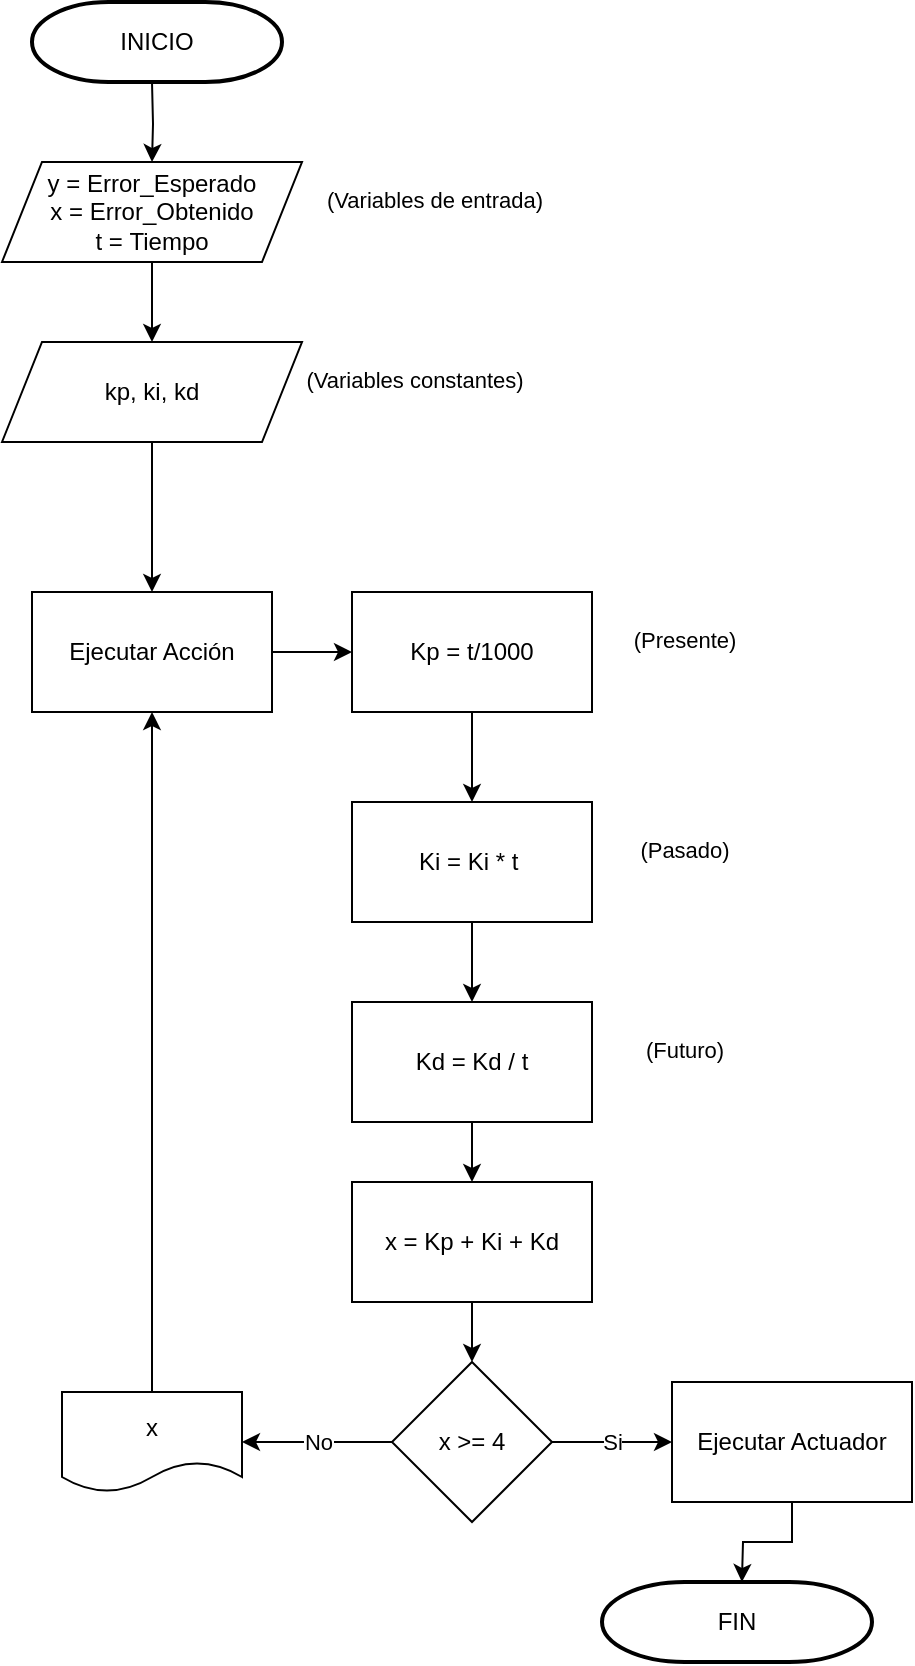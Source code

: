 <mxfile version="16.5.5" type="github">
  <diagram id="C5RBs43oDa-KdzZeNtuy" name="Page-1">
    <mxGraphModel dx="790" dy="462" grid="1" gridSize="10" guides="1" tooltips="1" connect="1" arrows="1" fold="1" page="1" pageScale="1" pageWidth="827" pageHeight="1169" math="0" shadow="0">
      <root>
        <mxCell id="WIyWlLk6GJQsqaUBKTNV-0" />
        <mxCell id="WIyWlLk6GJQsqaUBKTNV-1" parent="WIyWlLk6GJQsqaUBKTNV-0" />
        <mxCell id="5BcaOqx7kz7zb052mj5V-5" value="" style="edgeStyle=orthogonalEdgeStyle;rounded=0;orthogonalLoop=1;jettySize=auto;html=1;entryX=0.5;entryY=0;entryDx=0;entryDy=0;" parent="WIyWlLk6GJQsqaUBKTNV-1" target="5BcaOqx7kz7zb052mj5V-6" edge="1">
          <mxGeometry relative="1" as="geometry">
            <mxPoint x="285" y="190" as="targetPoint" />
            <mxPoint x="285" y="150" as="sourcePoint" />
          </mxGeometry>
        </mxCell>
        <mxCell id="5BcaOqx7kz7zb052mj5V-8" value="" style="edgeStyle=orthogonalEdgeStyle;rounded=0;orthogonalLoop=1;jettySize=auto;html=1;" parent="WIyWlLk6GJQsqaUBKTNV-1" source="5BcaOqx7kz7zb052mj5V-6" target="5BcaOqx7kz7zb052mj5V-7" edge="1">
          <mxGeometry relative="1" as="geometry" />
        </mxCell>
        <mxCell id="5BcaOqx7kz7zb052mj5V-6" value="&lt;font style=&quot;vertical-align: inherit&quot;&gt;&lt;font style=&quot;vertical-align: inherit&quot;&gt;y =&amp;nbsp;&lt;/font&gt;&lt;/font&gt;&lt;font style=&quot;vertical-align: inherit&quot;&gt;&lt;font style=&quot;vertical-align: inherit&quot;&gt;Error_Esperado&lt;/font&gt;&lt;/font&gt;&lt;br&gt;&lt;font style=&quot;vertical-align: inherit&quot;&gt;&lt;font style=&quot;vertical-align: inherit&quot;&gt;x =&amp;nbsp;&lt;/font&gt;&lt;/font&gt;&lt;font style=&quot;vertical-align: inherit&quot;&gt;&lt;font style=&quot;vertical-align: inherit&quot;&gt;Error_Obtenido&lt;/font&gt;&lt;/font&gt;&lt;br&gt;&lt;font style=&quot;vertical-align: inherit&quot;&gt;&lt;font style=&quot;vertical-align: inherit&quot;&gt;t =&amp;nbsp;&lt;/font&gt;&lt;/font&gt;&lt;font style=&quot;vertical-align: inherit&quot;&gt;&lt;font style=&quot;vertical-align: inherit&quot;&gt;Tiempo&lt;/font&gt;&lt;/font&gt;" style="shape=parallelogram;perimeter=parallelogramPerimeter;whiteSpace=wrap;html=1;fixedSize=1;" parent="WIyWlLk6GJQsqaUBKTNV-1" vertex="1">
          <mxGeometry x="210" y="190" width="150" height="50" as="geometry" />
        </mxCell>
        <mxCell id="5BcaOqx7kz7zb052mj5V-22" value="" style="edgeStyle=orthogonalEdgeStyle;rounded=0;orthogonalLoop=1;jettySize=auto;html=1;" parent="WIyWlLk6GJQsqaUBKTNV-1" source="5BcaOqx7kz7zb052mj5V-7" target="5BcaOqx7kz7zb052mj5V-21" edge="1">
          <mxGeometry relative="1" as="geometry" />
        </mxCell>
        <mxCell id="5BcaOqx7kz7zb052mj5V-7" value="&lt;font style=&quot;vertical-align: inherit&quot;&gt;&lt;font style=&quot;vertical-align: inherit&quot;&gt;&lt;font style=&quot;vertical-align: inherit&quot;&gt;&lt;font style=&quot;vertical-align: inherit&quot;&gt;&lt;font style=&quot;vertical-align: inherit&quot;&gt;&lt;font style=&quot;vertical-align: inherit&quot;&gt;&lt;font style=&quot;vertical-align: inherit&quot;&gt;&lt;font style=&quot;vertical-align: inherit&quot;&gt;kp, ki, kd&lt;/font&gt;&lt;/font&gt;&lt;/font&gt;&lt;/font&gt;&lt;/font&gt;&lt;/font&gt;&lt;/font&gt;&lt;/font&gt;" style="shape=parallelogram;perimeter=parallelogramPerimeter;whiteSpace=wrap;html=1;fixedSize=1;" parent="WIyWlLk6GJQsqaUBKTNV-1" vertex="1">
          <mxGeometry x="210" y="280" width="150" height="50" as="geometry" />
        </mxCell>
        <mxCell id="5BcaOqx7kz7zb052mj5V-14" value="" style="edgeStyle=orthogonalEdgeStyle;rounded=0;orthogonalLoop=1;jettySize=auto;html=1;" parent="WIyWlLk6GJQsqaUBKTNV-1" source="5BcaOqx7kz7zb052mj5V-11" target="5BcaOqx7kz7zb052mj5V-13" edge="1">
          <mxGeometry relative="1" as="geometry" />
        </mxCell>
        <mxCell id="5BcaOqx7kz7zb052mj5V-11" value="&lt;font style=&quot;vertical-align: inherit&quot;&gt;&lt;font style=&quot;vertical-align: inherit&quot;&gt;Kp = t/1000&lt;/font&gt;&lt;/font&gt;" style="whiteSpace=wrap;html=1;" parent="WIyWlLk6GJQsqaUBKTNV-1" vertex="1">
          <mxGeometry x="385" y="405" width="120" height="60" as="geometry" />
        </mxCell>
        <mxCell id="5BcaOqx7kz7zb052mj5V-16" value="" style="edgeStyle=orthogonalEdgeStyle;rounded=0;orthogonalLoop=1;jettySize=auto;html=1;" parent="WIyWlLk6GJQsqaUBKTNV-1" source="5BcaOqx7kz7zb052mj5V-13" target="5BcaOqx7kz7zb052mj5V-15" edge="1">
          <mxGeometry relative="1" as="geometry" />
        </mxCell>
        <mxCell id="5BcaOqx7kz7zb052mj5V-13" value="&lt;font style=&quot;vertical-align: inherit&quot;&gt;&lt;font style=&quot;vertical-align: inherit&quot;&gt;&lt;font style=&quot;vertical-align: inherit&quot;&gt;&lt;font style=&quot;vertical-align: inherit&quot;&gt;Ki = Ki * t&lt;/font&gt;&lt;/font&gt;&lt;span style=&quot;white-space: pre&quot;&gt;	&lt;/span&gt;&lt;/font&gt;&lt;/font&gt;" style="whiteSpace=wrap;html=1;" parent="WIyWlLk6GJQsqaUBKTNV-1" vertex="1">
          <mxGeometry x="385" y="510" width="120" height="60" as="geometry" />
        </mxCell>
        <mxCell id="5BcaOqx7kz7zb052mj5V-25" value="" style="edgeStyle=orthogonalEdgeStyle;rounded=0;orthogonalLoop=1;jettySize=auto;html=1;" parent="WIyWlLk6GJQsqaUBKTNV-1" source="5BcaOqx7kz7zb052mj5V-15" target="5BcaOqx7kz7zb052mj5V-24" edge="1">
          <mxGeometry relative="1" as="geometry" />
        </mxCell>
        <mxCell id="5BcaOqx7kz7zb052mj5V-15" value="&lt;font style=&quot;vertical-align: inherit&quot;&gt;&lt;font style=&quot;vertical-align: inherit&quot;&gt;&lt;font style=&quot;vertical-align: inherit&quot;&gt;&lt;font style=&quot;vertical-align: inherit&quot;&gt;Kd = Kd / t&lt;/font&gt;&lt;/font&gt;&lt;/font&gt;&lt;/font&gt;" style="whiteSpace=wrap;html=1;" parent="WIyWlLk6GJQsqaUBKTNV-1" vertex="1">
          <mxGeometry x="385" y="610" width="120" height="60" as="geometry" />
        </mxCell>
        <mxCell id="5BcaOqx7kz7zb052mj5V-18" value="(Presente)" style="edgeLabel;html=1;align=center;verticalAlign=middle;resizable=0;points=[];" parent="WIyWlLk6GJQsqaUBKTNV-1" vertex="1" connectable="0">
          <mxGeometry x="384.999" y="435" as="geometry">
            <mxPoint x="166" y="-6" as="offset" />
          </mxGeometry>
        </mxCell>
        <mxCell id="5BcaOqx7kz7zb052mj5V-19" value="(Pasado)" style="edgeLabel;html=1;align=center;verticalAlign=middle;resizable=0;points=[];" parent="WIyWlLk6GJQsqaUBKTNV-1" vertex="1" connectable="0">
          <mxGeometry x="384.999" y="540" as="geometry">
            <mxPoint x="166" y="-6" as="offset" />
          </mxGeometry>
        </mxCell>
        <mxCell id="5BcaOqx7kz7zb052mj5V-20" value="(Futuro)" style="edgeLabel;html=1;align=center;verticalAlign=middle;resizable=0;points=[];" parent="WIyWlLk6GJQsqaUBKTNV-1" vertex="1" connectable="0">
          <mxGeometry x="384.999" y="640" as="geometry">
            <mxPoint x="166" y="-6" as="offset" />
          </mxGeometry>
        </mxCell>
        <mxCell id="5BcaOqx7kz7zb052mj5V-23" value="" style="edgeStyle=orthogonalEdgeStyle;rounded=0;orthogonalLoop=1;jettySize=auto;html=1;" parent="WIyWlLk6GJQsqaUBKTNV-1" source="5BcaOqx7kz7zb052mj5V-21" target="5BcaOqx7kz7zb052mj5V-11" edge="1">
          <mxGeometry relative="1" as="geometry" />
        </mxCell>
        <mxCell id="5BcaOqx7kz7zb052mj5V-21" value="Ejecutar Acción" style="whiteSpace=wrap;html=1;" parent="WIyWlLk6GJQsqaUBKTNV-1" vertex="1">
          <mxGeometry x="225" y="405" width="120" height="60" as="geometry" />
        </mxCell>
        <mxCell id="5BcaOqx7kz7zb052mj5V-27" value="" style="edgeStyle=orthogonalEdgeStyle;rounded=0;orthogonalLoop=1;jettySize=auto;html=1;" parent="WIyWlLk6GJQsqaUBKTNV-1" source="5BcaOqx7kz7zb052mj5V-24" target="5BcaOqx7kz7zb052mj5V-26" edge="1">
          <mxGeometry relative="1" as="geometry" />
        </mxCell>
        <mxCell id="5BcaOqx7kz7zb052mj5V-24" value="&lt;font style=&quot;vertical-align: inherit&quot;&gt;&lt;font style=&quot;vertical-align: inherit&quot;&gt;&lt;font style=&quot;vertical-align: inherit&quot;&gt;&lt;font style=&quot;vertical-align: inherit&quot;&gt;x = Kp + Ki + Kd&lt;/font&gt;&lt;/font&gt;&lt;/font&gt;&lt;/font&gt;" style="whiteSpace=wrap;html=1;" parent="WIyWlLk6GJQsqaUBKTNV-1" vertex="1">
          <mxGeometry x="385" y="700" width="120" height="60" as="geometry" />
        </mxCell>
        <mxCell id="5BcaOqx7kz7zb052mj5V-29" value="Si" style="edgeStyle=orthogonalEdgeStyle;rounded=0;orthogonalLoop=1;jettySize=auto;html=1;" parent="WIyWlLk6GJQsqaUBKTNV-1" source="5BcaOqx7kz7zb052mj5V-26" target="5BcaOqx7kz7zb052mj5V-28" edge="1">
          <mxGeometry relative="1" as="geometry" />
        </mxCell>
        <mxCell id="5BcaOqx7kz7zb052mj5V-33" value="No" style="edgeStyle=orthogonalEdgeStyle;rounded=0;orthogonalLoop=1;jettySize=auto;html=1;" parent="WIyWlLk6GJQsqaUBKTNV-1" source="5BcaOqx7kz7zb052mj5V-26" target="5BcaOqx7kz7zb052mj5V-32" edge="1">
          <mxGeometry relative="1" as="geometry" />
        </mxCell>
        <mxCell id="5BcaOqx7kz7zb052mj5V-26" value="x &amp;gt;= 4" style="rhombus;whiteSpace=wrap;html=1;" parent="WIyWlLk6GJQsqaUBKTNV-1" vertex="1">
          <mxGeometry x="405" y="790" width="80" height="80" as="geometry" />
        </mxCell>
        <mxCell id="5BcaOqx7kz7zb052mj5V-31" value="" style="edgeStyle=orthogonalEdgeStyle;rounded=0;orthogonalLoop=1;jettySize=auto;html=1;" parent="WIyWlLk6GJQsqaUBKTNV-1" source="5BcaOqx7kz7zb052mj5V-28" edge="1">
          <mxGeometry relative="1" as="geometry">
            <mxPoint x="579.957" y="900" as="targetPoint" />
          </mxGeometry>
        </mxCell>
        <mxCell id="5BcaOqx7kz7zb052mj5V-28" value="Ejecutar Actuador" style="whiteSpace=wrap;html=1;" parent="WIyWlLk6GJQsqaUBKTNV-1" vertex="1">
          <mxGeometry x="545" y="800" width="120" height="60" as="geometry" />
        </mxCell>
        <mxCell id="5BcaOqx7kz7zb052mj5V-35" value="" style="edgeStyle=orthogonalEdgeStyle;rounded=0;orthogonalLoop=1;jettySize=auto;html=1;entryX=0.5;entryY=1;entryDx=0;entryDy=0;" parent="WIyWlLk6GJQsqaUBKTNV-1" source="5BcaOqx7kz7zb052mj5V-32" target="5BcaOqx7kz7zb052mj5V-21" edge="1">
          <mxGeometry relative="1" as="geometry">
            <mxPoint x="310" y="700" as="targetPoint" />
          </mxGeometry>
        </mxCell>
        <mxCell id="5BcaOqx7kz7zb052mj5V-32" value="&lt;font style=&quot;vertical-align: inherit&quot;&gt;&lt;font style=&quot;vertical-align: inherit&quot;&gt;x&lt;/font&gt;&lt;/font&gt;" style="shape=document;whiteSpace=wrap;html=1;boundedLbl=1;rotation=0;" parent="WIyWlLk6GJQsqaUBKTNV-1" vertex="1">
          <mxGeometry x="240" y="805" width="90" height="50" as="geometry" />
        </mxCell>
        <mxCell id="u3IX-X4-tBQ9iqMWEYpv-0" value="&lt;font style=&quot;vertical-align: inherit&quot;&gt;&lt;font style=&quot;vertical-align: inherit&quot;&gt;(Variables constantes)&lt;/font&gt;&lt;/font&gt;" style="edgeLabel;html=1;align=center;verticalAlign=middle;resizable=0;points=[];" vertex="1" connectable="0" parent="WIyWlLk6GJQsqaUBKTNV-1">
          <mxGeometry x="249.999" y="305" as="geometry">
            <mxPoint x="166" y="-6" as="offset" />
          </mxGeometry>
        </mxCell>
        <mxCell id="u3IX-X4-tBQ9iqMWEYpv-1" value="&lt;font style=&quot;vertical-align: inherit&quot;&gt;&lt;font style=&quot;vertical-align: inherit&quot;&gt;&lt;font style=&quot;vertical-align: inherit&quot;&gt;&lt;font style=&quot;vertical-align: inherit&quot;&gt;(Variables de entrada)&lt;/font&gt;&lt;/font&gt;&lt;/font&gt;&lt;/font&gt;" style="edgeLabel;html=1;align=center;verticalAlign=middle;resizable=0;points=[];" vertex="1" connectable="0" parent="WIyWlLk6GJQsqaUBKTNV-1">
          <mxGeometry x="259.999" y="215" as="geometry">
            <mxPoint x="166" y="-6" as="offset" />
          </mxGeometry>
        </mxCell>
        <mxCell id="u3IX-X4-tBQ9iqMWEYpv-3" value="&lt;font style=&quot;vertical-align: inherit&quot;&gt;&lt;font style=&quot;vertical-align: inherit&quot;&gt;&lt;font style=&quot;vertical-align: inherit&quot;&gt;&lt;font style=&quot;vertical-align: inherit&quot;&gt;INICIO&lt;/font&gt;&lt;/font&gt;&lt;/font&gt;&lt;/font&gt;" style="strokeWidth=2;html=1;shape=mxgraph.flowchart.terminator;whiteSpace=wrap;" vertex="1" parent="WIyWlLk6GJQsqaUBKTNV-1">
          <mxGeometry x="225" y="110" width="125" height="40" as="geometry" />
        </mxCell>
        <mxCell id="u3IX-X4-tBQ9iqMWEYpv-4" value="&lt;font style=&quot;vertical-align: inherit&quot;&gt;&lt;font style=&quot;vertical-align: inherit&quot;&gt;&lt;font style=&quot;vertical-align: inherit&quot;&gt;&lt;font style=&quot;vertical-align: inherit&quot;&gt;FIN&lt;/font&gt;&lt;/font&gt;&lt;/font&gt;&lt;/font&gt;" style="strokeWidth=2;html=1;shape=mxgraph.flowchart.terminator;whiteSpace=wrap;" vertex="1" parent="WIyWlLk6GJQsqaUBKTNV-1">
          <mxGeometry x="510" y="900" width="135" height="40" as="geometry" />
        </mxCell>
      </root>
    </mxGraphModel>
  </diagram>
</mxfile>
